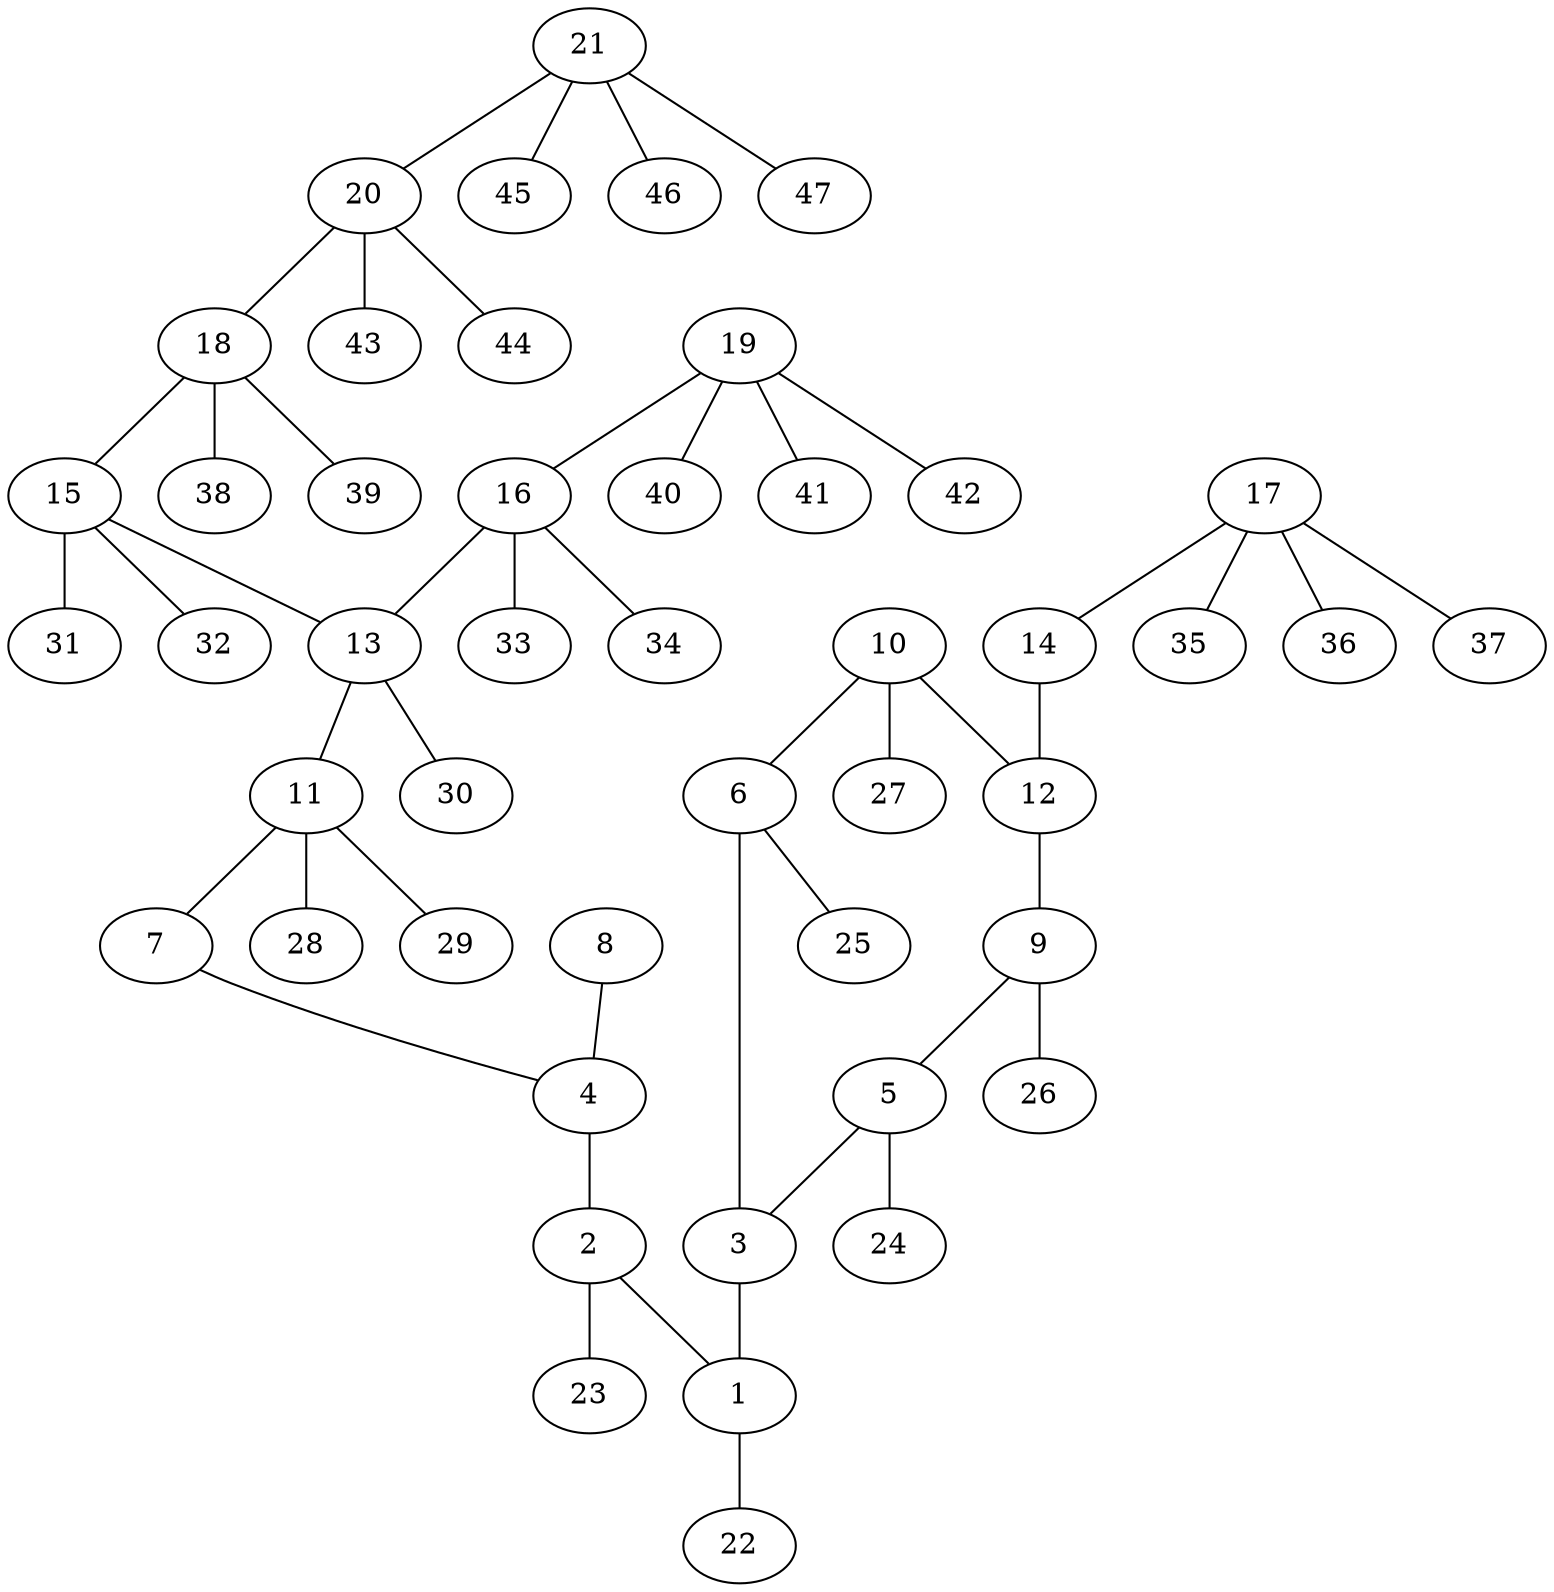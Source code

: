 graph molecule_146 {
	1	 [chem=C];
	22	 [chem=H];
	1 -- 22	 [valence=1];
	2	 [chem=C];
	2 -- 1	 [valence=2];
	23	 [chem=H];
	2 -- 23	 [valence=1];
	3	 [chem=C];
	3 -- 1	 [valence=1];
	4	 [chem=C];
	4 -- 2	 [valence=1];
	5	 [chem=C];
	5 -- 3	 [valence=2];
	24	 [chem=H];
	5 -- 24	 [valence=1];
	6	 [chem=C];
	6 -- 3	 [valence=1];
	25	 [chem=H];
	6 -- 25	 [valence=1];
	7	 [chem=O];
	7 -- 4	 [valence=1];
	8	 [chem=O];
	8 -- 4	 [valence=2];
	9	 [chem=C];
	9 -- 5	 [valence=1];
	26	 [chem=H];
	9 -- 26	 [valence=1];
	10	 [chem=C];
	10 -- 6	 [valence=2];
	12	 [chem=C];
	10 -- 12	 [valence=1];
	27	 [chem=H];
	10 -- 27	 [valence=1];
	11	 [chem=C];
	11 -- 7	 [valence=1];
	28	 [chem=H];
	11 -- 28	 [valence=1];
	29	 [chem=H];
	11 -- 29	 [valence=1];
	12 -- 9	 [valence=2];
	13	 [chem=C];
	13 -- 11	 [valence=1];
	30	 [chem=H];
	13 -- 30	 [valence=1];
	14	 [chem=O];
	14 -- 12	 [valence=1];
	15	 [chem=C];
	15 -- 13	 [valence=1];
	31	 [chem=H];
	15 -- 31	 [valence=1];
	32	 [chem=H];
	15 -- 32	 [valence=1];
	16	 [chem=C];
	16 -- 13	 [valence=1];
	33	 [chem=H];
	16 -- 33	 [valence=1];
	34	 [chem=H];
	16 -- 34	 [valence=1];
	17	 [chem=C];
	17 -- 14	 [valence=1];
	35	 [chem=H];
	17 -- 35	 [valence=1];
	36	 [chem=H];
	17 -- 36	 [valence=1];
	37	 [chem=H];
	17 -- 37	 [valence=1];
	18	 [chem=C];
	18 -- 15	 [valence=1];
	38	 [chem=H];
	18 -- 38	 [valence=1];
	39	 [chem=H];
	18 -- 39	 [valence=1];
	19	 [chem=C];
	19 -- 16	 [valence=1];
	40	 [chem=H];
	19 -- 40	 [valence=1];
	41	 [chem=H];
	19 -- 41	 [valence=1];
	42	 [chem=H];
	19 -- 42	 [valence=1];
	20	 [chem=C];
	20 -- 18	 [valence=1];
	43	 [chem=H];
	20 -- 43	 [valence=1];
	44	 [chem=H];
	20 -- 44	 [valence=1];
	21	 [chem=C];
	21 -- 20	 [valence=1];
	45	 [chem=H];
	21 -- 45	 [valence=1];
	46	 [chem=H];
	21 -- 46	 [valence=1];
	47	 [chem=H];
	21 -- 47	 [valence=1];
}
